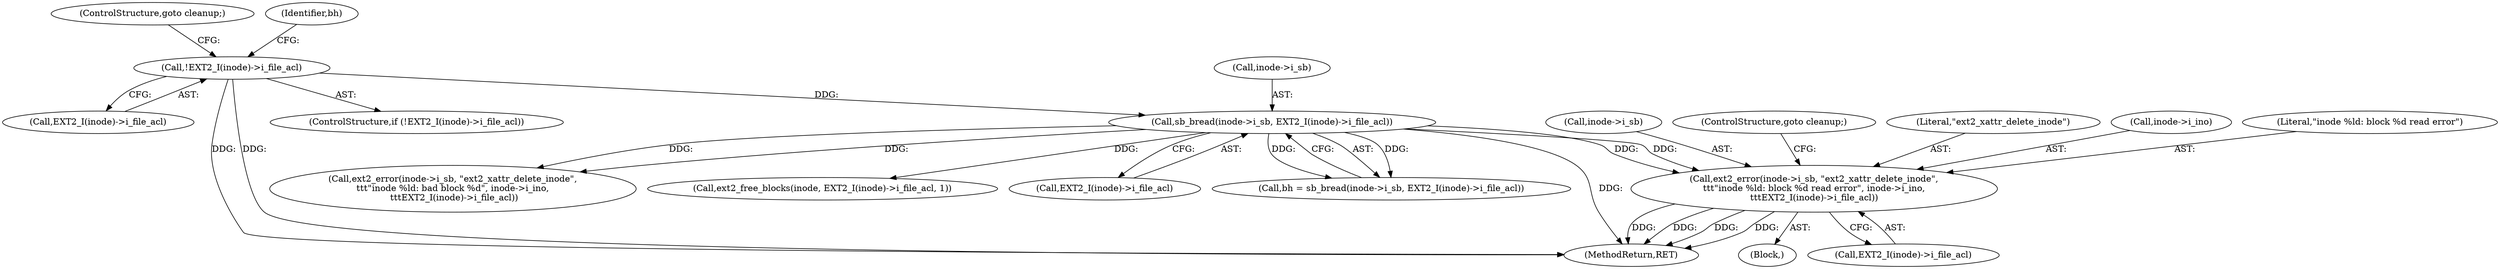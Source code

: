digraph "0_linux_be0726d33cb8f411945884664924bed3cb8c70ee_6@pointer" {
"1000135" [label="(Call,ext2_error(inode->i_sb, \"ext2_xattr_delete_inode\",\n\t\t\t\"inode %ld: block %d read error\", inode->i_ino,\n\t\t\tEXT2_I(inode)->i_file_acl))"];
"1000123" [label="(Call,sb_bread(inode->i_sb, EXT2_I(inode)->i_file_acl))"];
"1000115" [label="(Call,!EXT2_I(inode)->i_file_acl)"];
"1000136" [label="(Call,inode->i_sb)"];
"1000116" [label="(Call,EXT2_I(inode)->i_file_acl)"];
"1000120" [label="(ControlStructure,goto cleanup;)"];
"1000134" [label="(Block,)"];
"1000144" [label="(Call,EXT2_I(inode)->i_file_acl)"];
"1000115" [label="(Call,!EXT2_I(inode)->i_file_acl)"];
"1000127" [label="(Call,EXT2_I(inode)->i_file_acl)"];
"1000148" [label="(ControlStructure,goto cleanup;)"];
"1000139" [label="(Literal,\"ext2_xattr_delete_inode\")"];
"1000275" [label="(MethodReturn,RET)"];
"1000121" [label="(Call,bh = sb_bread(inode->i_sb, EXT2_I(inode)->i_file_acl))"];
"1000174" [label="(Call,ext2_error(inode->i_sb, \"ext2_xattr_delete_inode\",\n\t\t\t\"inode %ld: bad block %d\", inode->i_ino,\n \t\t\tEXT2_I(inode)->i_file_acl))"];
"1000122" [label="(Identifier,bh)"];
"1000124" [label="(Call,inode->i_sb)"];
"1000213" [label="(Call,ext2_free_blocks(inode, EXT2_I(inode)->i_file_acl, 1))"];
"1000141" [label="(Call,inode->i_ino)"];
"1000135" [label="(Call,ext2_error(inode->i_sb, \"ext2_xattr_delete_inode\",\n\t\t\t\"inode %ld: block %d read error\", inode->i_ino,\n\t\t\tEXT2_I(inode)->i_file_acl))"];
"1000123" [label="(Call,sb_bread(inode->i_sb, EXT2_I(inode)->i_file_acl))"];
"1000140" [label="(Literal,\"inode %ld: block %d read error\")"];
"1000114" [label="(ControlStructure,if (!EXT2_I(inode)->i_file_acl))"];
"1000135" -> "1000134"  [label="AST: "];
"1000135" -> "1000144"  [label="CFG: "];
"1000136" -> "1000135"  [label="AST: "];
"1000139" -> "1000135"  [label="AST: "];
"1000140" -> "1000135"  [label="AST: "];
"1000141" -> "1000135"  [label="AST: "];
"1000144" -> "1000135"  [label="AST: "];
"1000148" -> "1000135"  [label="CFG: "];
"1000135" -> "1000275"  [label="DDG: "];
"1000135" -> "1000275"  [label="DDG: "];
"1000135" -> "1000275"  [label="DDG: "];
"1000135" -> "1000275"  [label="DDG: "];
"1000123" -> "1000135"  [label="DDG: "];
"1000123" -> "1000135"  [label="DDG: "];
"1000123" -> "1000121"  [label="AST: "];
"1000123" -> "1000127"  [label="CFG: "];
"1000124" -> "1000123"  [label="AST: "];
"1000127" -> "1000123"  [label="AST: "];
"1000121" -> "1000123"  [label="CFG: "];
"1000123" -> "1000275"  [label="DDG: "];
"1000123" -> "1000121"  [label="DDG: "];
"1000123" -> "1000121"  [label="DDG: "];
"1000115" -> "1000123"  [label="DDG: "];
"1000123" -> "1000174"  [label="DDG: "];
"1000123" -> "1000174"  [label="DDG: "];
"1000123" -> "1000213"  [label="DDG: "];
"1000115" -> "1000114"  [label="AST: "];
"1000115" -> "1000116"  [label="CFG: "];
"1000116" -> "1000115"  [label="AST: "];
"1000120" -> "1000115"  [label="CFG: "];
"1000122" -> "1000115"  [label="CFG: "];
"1000115" -> "1000275"  [label="DDG: "];
"1000115" -> "1000275"  [label="DDG: "];
}
